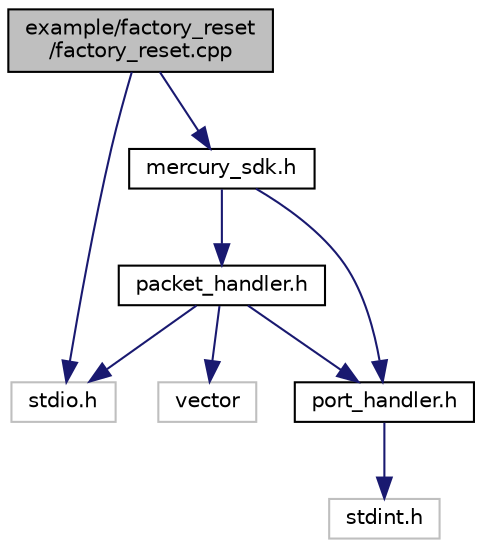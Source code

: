 digraph "example/factory_reset/factory_reset.cpp"
{
 // LATEX_PDF_SIZE
  edge [fontname="Helvetica",fontsize="10",labelfontname="Helvetica",labelfontsize="10"];
  node [fontname="Helvetica",fontsize="10",shape=record];
  Node1 [label="example/factory_reset\l/factory_reset.cpp",height=0.2,width=0.4,color="black", fillcolor="grey75", style="filled", fontcolor="black",tooltip=" "];
  Node1 -> Node2 [color="midnightblue",fontsize="10",style="solid"];
  Node2 [label="stdio.h",height=0.2,width=0.4,color="grey75", fillcolor="white", style="filled",tooltip=" "];
  Node1 -> Node3 [color="midnightblue",fontsize="10",style="solid"];
  Node3 [label="mercury_sdk.h",height=0.2,width=0.4,color="black", fillcolor="white", style="filled",URL="$mercury__sdk_8h.html",tooltip=" "];
  Node3 -> Node4 [color="midnightblue",fontsize="10",style="solid"];
  Node4 [label="packet_handler.h",height=0.2,width=0.4,color="black", fillcolor="white", style="filled",URL="$packet__handler_8h.html",tooltip=" "];
  Node4 -> Node2 [color="midnightblue",fontsize="10",style="solid"];
  Node4 -> Node5 [color="midnightblue",fontsize="10",style="solid"];
  Node5 [label="vector",height=0.2,width=0.4,color="grey75", fillcolor="white", style="filled",tooltip=" "];
  Node4 -> Node6 [color="midnightblue",fontsize="10",style="solid"];
  Node6 [label="port_handler.h",height=0.2,width=0.4,color="black", fillcolor="white", style="filled",URL="$port__handler_8h.html",tooltip=" "];
  Node6 -> Node7 [color="midnightblue",fontsize="10",style="solid"];
  Node7 [label="stdint.h",height=0.2,width=0.4,color="grey75", fillcolor="white", style="filled",tooltip=" "];
  Node3 -> Node6 [color="midnightblue",fontsize="10",style="solid"];
}
